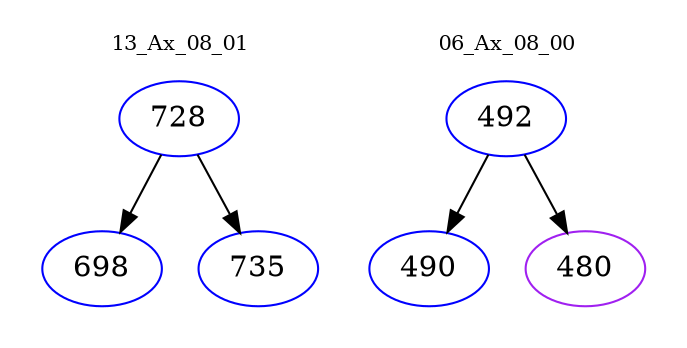 digraph{
subgraph cluster_0 {
color = white
label = "13_Ax_08_01";
fontsize=10;
T0_728 [label="728", color="blue"]
T0_728 -> T0_698 [color="black"]
T0_698 [label="698", color="blue"]
T0_728 -> T0_735 [color="black"]
T0_735 [label="735", color="blue"]
}
subgraph cluster_1 {
color = white
label = "06_Ax_08_00";
fontsize=10;
T1_492 [label="492", color="blue"]
T1_492 -> T1_490 [color="black"]
T1_490 [label="490", color="blue"]
T1_492 -> T1_480 [color="black"]
T1_480 [label="480", color="purple"]
}
}
